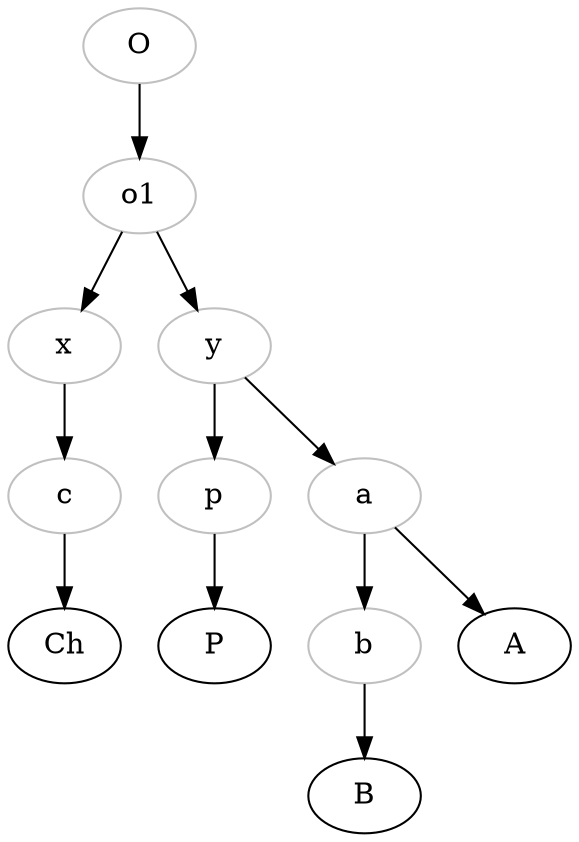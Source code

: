 digraph {
O[color="grey"];
o1[color="grey"];
x[color="grey"];
c[color="grey"];
y[color="grey"];
p[color="grey"];
a[color="grey"];
b[color="grey"];

O->o1;
o1->x;
x->c;
c->Ch;
o1->y;
y->p;
p->P;
y->a;
a->A;
a->b;
b->B;



}